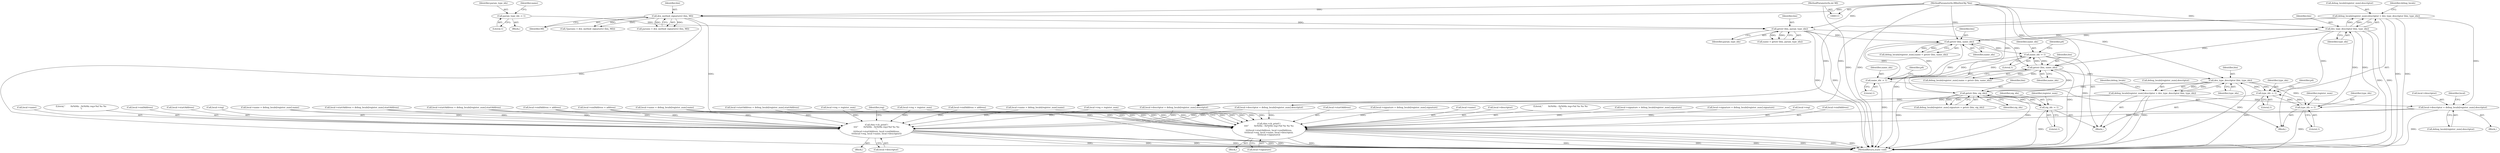digraph "0_radare2_252afb1cff9676f3ae1f341a28448bf2c8b6e308@array" {
"1000532" [label="(Call,local->descriptor = debug_locals[register_num].descriptor)"];
"1000586" [label="(Call,debug_locals[register_num].descriptor = dex_type_descriptor (bin, type_idx))"];
"1000592" [label="(Call,dex_type_descriptor (bin, type_idx))"];
"1000583" [label="(Call,getstr (bin, name_idx))"];
"1000784" [label="(Call,getstr (bin, sig_idx))"];
"1000768" [label="(Call,dex_type_descriptor (bin, type_idx))"];
"1000759" [label="(Call,getstr (bin, name_idx))"];
"1000338" [label="(Call,getstr (bin, param_type_idx))"];
"1000287" [label="(Call,dex_method_signature2 (bin, MI))"];
"1000113" [label="(MethodParameterIn,RBinDexObj *bin)"];
"1000115" [label="(MethodParameterIn,int MI)"];
"1000333" [label="(Call,param_type_idx -= 1)"];
"1000641" [label="(Call,name_idx -= 1)"];
"1000477" [label="(Call,name_idx -= 1)"];
"1000653" [label="(Call,type_idx -= 1)"];
"1000489" [label="(Call,type_idx -= 1)"];
"1000665" [label="(Call,sig_idx -= 1)"];
"1000762" [label="(Call,debug_locals[register_num].descriptor = dex_type_descriptor (bin, type_idx))"];
"1001079" [label="(Call,rbin->cb_printf (\n\t\t\t\t\"        0x%04x - 0x%04x reg=%d %s %s %s\n\",\n\t\t\t\tlocal->startAddress, local->endAddress,\n\t\t\t\tlocal->reg, local->name, local->descriptor,\n\t\t\t\tlocal->signature))"];
"1001101" [label="(Call,rbin->cb_printf (\n\t\t\t\t\"        0x%04x - 0x%04x reg=%d %s %s\n\",\n\t\t\t\tlocal->startAddress, local->endAddress,\n\t\t\t\tlocal->reg, local->name, local->descriptor))"];
"1000869" [label="(Call,local->reg = register_num)"];
"1000598" [label="(Identifier,debug_locals)"];
"1000478" [label="(Identifier,name_idx)"];
"1001112" [label="(Call,local->name)"];
"1000645" [label="(Identifier,p4)"];
"1000655" [label="(Literal,1)"];
"1000618" [label="(Block,)"];
"1000490" [label="(Identifier,type_idx)"];
"1000654" [label="(Identifier,type_idx)"];
"1001080" [label="(Literal,\"        0x%04x - 0x%04x reg=%d %s %s %s\n\")"];
"1000584" [label="(Identifier,bin)"];
"1000577" [label="(Call,debug_locals[register_num].name = getstr (bin, name_idx))"];
"1000717" [label="(Call,local->startAddress = debug_locals[register_num].startAddress)"];
"1000550" [label="(Call,local->signature = debug_locals[register_num].signature)"];
"1000304" [label="(Block,)"];
"1000699" [label="(Call,local->name = debug_locals[register_num].name)"];
"1001106" [label="(Call,local->endAddress)"];
"1000666" [label="(Identifier,sig_idx)"];
"1000587" [label="(Call,debug_locals[register_num].descriptor)"];
"1001115" [label="(Call,local->descriptor)"];
"1000508" [label="(Block,)"];
"1000726" [label="(Call,local->signature = debug_locals[register_num].signature)"];
"1000479" [label="(Literal,1)"];
"1000594" [label="(Identifier,type_idx)"];
"1000657" [label="(Identifier,p4)"];
"1000759" [label="(Call,getstr (bin, name_idx))"];
"1000340" [label="(Identifier,param_type_idx)"];
"1000288" [label="(Identifier,bin)"];
"1001087" [label="(Call,local->reg)"];
"1000532" [label="(Call,local->descriptor = debug_locals[register_num].descriptor)"];
"1000784" [label="(Call,getstr (bin, sig_idx))"];
"1000339" [label="(Identifier,bin)"];
"1000541" [label="(Call,local->startAddress = debug_locals[register_num].startAddress)"];
"1000536" [label="(Call,debug_locals[register_num].descriptor)"];
"1000761" [label="(Identifier,name_idx)"];
"1000569" [label="(Call,local->endAddress = address)"];
"1000523" [label="(Call,local->name = debug_locals[register_num].name)"];
"1001084" [label="(Call,local->endAddress)"];
"1000769" [label="(Identifier,bin)"];
"1000284" [label="(Call,!(params = dex_method_signature2 (bin, MI)))"];
"1001193" [label="(MethodReturn,static void)"];
"1000287" [label="(Call,dex_method_signature2 (bin, MI))"];
"1000770" [label="(Identifier,type_idx)"];
"1000643" [label="(Literal,1)"];
"1001078" [label="(Block,)"];
"1000846" [label="(Call,local->startAddress = debug_locals[register_num].startAddress)"];
"1000333" [label="(Call,param_type_idx -= 1)"];
"1000762" [label="(Call,debug_locals[register_num].descriptor = dex_type_descriptor (bin, type_idx))"];
"1000667" [label="(Literal,1)"];
"1000494" [label="(Identifier,register_num)"];
"1001102" [label="(Literal,\"        0x%04x - 0x%04x reg=%d %s %s\n\")"];
"1001120" [label="(Identifier,reg)"];
"1000115" [label="(MethodParameterIn,int MI)"];
"1000774" [label="(Identifier,debug_locals)"];
"1000753" [label="(Call,debug_locals[register_num].name = getstr (bin, name_idx))"];
"1000481" [label="(Identifier,p4)"];
"1000708" [label="(Call,local->descriptor = debug_locals[register_num].descriptor)"];
"1000786" [label="(Identifier,sig_idx)"];
"1000641" [label="(Call,name_idx -= 1)"];
"1000642" [label="(Identifier,name_idx)"];
"1000828" [label="(Call,local->name = debug_locals[register_num].name)"];
"1000338" [label="(Call,getstr (bin, param_type_idx))"];
"1000585" [label="(Identifier,name_idx)"];
"1000564" [label="(Call,local->reg = register_num)"];
"1001101" [label="(Call,rbin->cb_printf (\n\t\t\t\t\"        0x%04x - 0x%04x reg=%d %s %s\n\",\n\t\t\t\tlocal->startAddress, local->endAddress,\n\t\t\t\tlocal->reg, local->name, local->descriptor))"];
"1000583" [label="(Call,getstr (bin, name_idx))"];
"1000477" [label="(Call,name_idx -= 1)"];
"1000778" [label="(Call,debug_locals[register_num].signature = getstr (bin, sig_idx))"];
"1001081" [label="(Call,local->startAddress)"];
"1000855" [label="(Call,local->signature = debug_locals[register_num].signature)"];
"1000586" [label="(Call,debug_locals[register_num].descriptor = dex_type_descriptor (bin, type_idx))"];
"1000665" [label="(Call,sig_idx -= 1)"];
"1001100" [label="(Block,)"];
"1000592" [label="(Call,dex_type_descriptor (bin, type_idx))"];
"1000653" [label="(Call,type_idx -= 1)"];
"1000543" [label="(Identifier,local)"];
"1000491" [label="(Literal,1)"];
"1001096" [label="(Call,local->signature)"];
"1000768" [label="(Call,dex_type_descriptor (bin, type_idx))"];
"1001103" [label="(Call,local->startAddress)"];
"1001109" [label="(Call,local->reg)"];
"1000745" [label="(Call,local->endAddress = address)"];
"1000874" [label="(Call,local->endAddress = address)"];
"1000785" [label="(Identifier,bin)"];
"1000760" [label="(Identifier,bin)"];
"1000334" [label="(Identifier,param_type_idx)"];
"1001079" [label="(Call,rbin->cb_printf (\n\t\t\t\t\"        0x%04x - 0x%04x reg=%d %s %s %s\n\",\n\t\t\t\tlocal->startAddress, local->endAddress,\n\t\t\t\tlocal->reg, local->name, local->descriptor,\n\t\t\t\tlocal->signature))"];
"1000489" [label="(Call,type_idx -= 1)"];
"1001090" [label="(Call,local->name)"];
"1000670" [label="(Identifier,register_num)"];
"1000763" [label="(Call,debug_locals[register_num].descriptor)"];
"1000593" [label="(Identifier,bin)"];
"1000289" [label="(Identifier,MI)"];
"1000533" [label="(Call,local->descriptor)"];
"1000113" [label="(MethodParameterIn,RBinDexObj *bin)"];
"1001093" [label="(Call,local->descriptor)"];
"1000335" [label="(Literal,1)"];
"1000337" [label="(Identifier,name)"];
"1000285" [label="(Call,params = dex_method_signature2 (bin, MI))"];
"1000336" [label="(Call,name = getstr (bin, param_type_idx))"];
"1000837" [label="(Call,local->descriptor = debug_locals[register_num].descriptor)"];
"1000740" [label="(Call,local->reg = register_num)"];
"1000455" [label="(Block,)"];
"1000532" -> "1000508"  [label="AST: "];
"1000532" -> "1000536"  [label="CFG: "];
"1000533" -> "1000532"  [label="AST: "];
"1000536" -> "1000532"  [label="AST: "];
"1000543" -> "1000532"  [label="CFG: "];
"1000532" -> "1001193"  [label="DDG: "];
"1000586" -> "1000532"  [label="DDG: "];
"1000762" -> "1000532"  [label="DDG: "];
"1000532" -> "1001079"  [label="DDG: "];
"1000532" -> "1001101"  [label="DDG: "];
"1000586" -> "1000455"  [label="AST: "];
"1000586" -> "1000592"  [label="CFG: "];
"1000587" -> "1000586"  [label="AST: "];
"1000592" -> "1000586"  [label="AST: "];
"1000598" -> "1000586"  [label="CFG: "];
"1000586" -> "1001193"  [label="DDG: "];
"1000586" -> "1001193"  [label="DDG: "];
"1000592" -> "1000586"  [label="DDG: "];
"1000592" -> "1000586"  [label="DDG: "];
"1000586" -> "1000708"  [label="DDG: "];
"1000586" -> "1000837"  [label="DDG: "];
"1000592" -> "1000594"  [label="CFG: "];
"1000593" -> "1000592"  [label="AST: "];
"1000594" -> "1000592"  [label="AST: "];
"1000592" -> "1001193"  [label="DDG: "];
"1000592" -> "1001193"  [label="DDG: "];
"1000592" -> "1000489"  [label="DDG: "];
"1000592" -> "1000583"  [label="DDG: "];
"1000583" -> "1000592"  [label="DDG: "];
"1000113" -> "1000592"  [label="DDG: "];
"1000489" -> "1000592"  [label="DDG: "];
"1000592" -> "1000653"  [label="DDG: "];
"1000592" -> "1000759"  [label="DDG: "];
"1000583" -> "1000577"  [label="AST: "];
"1000583" -> "1000585"  [label="CFG: "];
"1000584" -> "1000583"  [label="AST: "];
"1000585" -> "1000583"  [label="AST: "];
"1000577" -> "1000583"  [label="CFG: "];
"1000583" -> "1001193"  [label="DDG: "];
"1000583" -> "1000477"  [label="DDG: "];
"1000583" -> "1000577"  [label="DDG: "];
"1000583" -> "1000577"  [label="DDG: "];
"1000784" -> "1000583"  [label="DDG: "];
"1000338" -> "1000583"  [label="DDG: "];
"1000113" -> "1000583"  [label="DDG: "];
"1000477" -> "1000583"  [label="DDG: "];
"1000583" -> "1000641"  [label="DDG: "];
"1000784" -> "1000778"  [label="AST: "];
"1000784" -> "1000786"  [label="CFG: "];
"1000785" -> "1000784"  [label="AST: "];
"1000786" -> "1000784"  [label="AST: "];
"1000778" -> "1000784"  [label="CFG: "];
"1000784" -> "1001193"  [label="DDG: "];
"1000784" -> "1001193"  [label="DDG: "];
"1000784" -> "1000665"  [label="DDG: "];
"1000784" -> "1000759"  [label="DDG: "];
"1000784" -> "1000778"  [label="DDG: "];
"1000784" -> "1000778"  [label="DDG: "];
"1000768" -> "1000784"  [label="DDG: "];
"1000113" -> "1000784"  [label="DDG: "];
"1000665" -> "1000784"  [label="DDG: "];
"1000768" -> "1000762"  [label="AST: "];
"1000768" -> "1000770"  [label="CFG: "];
"1000769" -> "1000768"  [label="AST: "];
"1000770" -> "1000768"  [label="AST: "];
"1000762" -> "1000768"  [label="CFG: "];
"1000768" -> "1001193"  [label="DDG: "];
"1000768" -> "1000489"  [label="DDG: "];
"1000768" -> "1000653"  [label="DDG: "];
"1000768" -> "1000762"  [label="DDG: "];
"1000768" -> "1000762"  [label="DDG: "];
"1000759" -> "1000768"  [label="DDG: "];
"1000113" -> "1000768"  [label="DDG: "];
"1000653" -> "1000768"  [label="DDG: "];
"1000759" -> "1000753"  [label="AST: "];
"1000759" -> "1000761"  [label="CFG: "];
"1000760" -> "1000759"  [label="AST: "];
"1000761" -> "1000759"  [label="AST: "];
"1000753" -> "1000759"  [label="CFG: "];
"1000759" -> "1001193"  [label="DDG: "];
"1000759" -> "1000477"  [label="DDG: "];
"1000759" -> "1000641"  [label="DDG: "];
"1000759" -> "1000753"  [label="DDG: "];
"1000759" -> "1000753"  [label="DDG: "];
"1000338" -> "1000759"  [label="DDG: "];
"1000113" -> "1000759"  [label="DDG: "];
"1000641" -> "1000759"  [label="DDG: "];
"1000338" -> "1000336"  [label="AST: "];
"1000338" -> "1000340"  [label="CFG: "];
"1000339" -> "1000338"  [label="AST: "];
"1000340" -> "1000338"  [label="AST: "];
"1000336" -> "1000338"  [label="CFG: "];
"1000338" -> "1001193"  [label="DDG: "];
"1000338" -> "1001193"  [label="DDG: "];
"1000338" -> "1000336"  [label="DDG: "];
"1000338" -> "1000336"  [label="DDG: "];
"1000287" -> "1000338"  [label="DDG: "];
"1000113" -> "1000338"  [label="DDG: "];
"1000333" -> "1000338"  [label="DDG: "];
"1000287" -> "1000285"  [label="AST: "];
"1000287" -> "1000289"  [label="CFG: "];
"1000288" -> "1000287"  [label="AST: "];
"1000289" -> "1000287"  [label="AST: "];
"1000285" -> "1000287"  [label="CFG: "];
"1000287" -> "1001193"  [label="DDG: "];
"1000287" -> "1001193"  [label="DDG: "];
"1000287" -> "1000284"  [label="DDG: "];
"1000287" -> "1000284"  [label="DDG: "];
"1000287" -> "1000285"  [label="DDG: "];
"1000287" -> "1000285"  [label="DDG: "];
"1000113" -> "1000287"  [label="DDG: "];
"1000115" -> "1000287"  [label="DDG: "];
"1000113" -> "1000111"  [label="AST: "];
"1000113" -> "1001193"  [label="DDG: "];
"1000115" -> "1000111"  [label="AST: "];
"1000115" -> "1001193"  [label="DDG: "];
"1000333" -> "1000304"  [label="AST: "];
"1000333" -> "1000335"  [label="CFG: "];
"1000334" -> "1000333"  [label="AST: "];
"1000335" -> "1000333"  [label="AST: "];
"1000337" -> "1000333"  [label="CFG: "];
"1000641" -> "1000618"  [label="AST: "];
"1000641" -> "1000643"  [label="CFG: "];
"1000642" -> "1000641"  [label="AST: "];
"1000643" -> "1000641"  [label="AST: "];
"1000645" -> "1000641"  [label="CFG: "];
"1000641" -> "1001193"  [label="DDG: "];
"1000641" -> "1000477"  [label="DDG: "];
"1000477" -> "1000641"  [label="DDG: "];
"1000477" -> "1000455"  [label="AST: "];
"1000477" -> "1000479"  [label="CFG: "];
"1000478" -> "1000477"  [label="AST: "];
"1000479" -> "1000477"  [label="AST: "];
"1000481" -> "1000477"  [label="CFG: "];
"1000477" -> "1001193"  [label="DDG: "];
"1000653" -> "1000618"  [label="AST: "];
"1000653" -> "1000655"  [label="CFG: "];
"1000654" -> "1000653"  [label="AST: "];
"1000655" -> "1000653"  [label="AST: "];
"1000657" -> "1000653"  [label="CFG: "];
"1000653" -> "1001193"  [label="DDG: "];
"1000653" -> "1000489"  [label="DDG: "];
"1000489" -> "1000653"  [label="DDG: "];
"1000489" -> "1000455"  [label="AST: "];
"1000489" -> "1000491"  [label="CFG: "];
"1000490" -> "1000489"  [label="AST: "];
"1000491" -> "1000489"  [label="AST: "];
"1000494" -> "1000489"  [label="CFG: "];
"1000489" -> "1001193"  [label="DDG: "];
"1000665" -> "1000618"  [label="AST: "];
"1000665" -> "1000667"  [label="CFG: "];
"1000666" -> "1000665"  [label="AST: "];
"1000667" -> "1000665"  [label="AST: "];
"1000670" -> "1000665"  [label="CFG: "];
"1000665" -> "1001193"  [label="DDG: "];
"1000762" -> "1000618"  [label="AST: "];
"1000763" -> "1000762"  [label="AST: "];
"1000774" -> "1000762"  [label="CFG: "];
"1000762" -> "1001193"  [label="DDG: "];
"1000762" -> "1001193"  [label="DDG: "];
"1000762" -> "1000708"  [label="DDG: "];
"1000762" -> "1000837"  [label="DDG: "];
"1001079" -> "1001078"  [label="AST: "];
"1001079" -> "1001096"  [label="CFG: "];
"1001080" -> "1001079"  [label="AST: "];
"1001081" -> "1001079"  [label="AST: "];
"1001084" -> "1001079"  [label="AST: "];
"1001087" -> "1001079"  [label="AST: "];
"1001090" -> "1001079"  [label="AST: "];
"1001093" -> "1001079"  [label="AST: "];
"1001096" -> "1001079"  [label="AST: "];
"1001120" -> "1001079"  [label="CFG: "];
"1001079" -> "1001193"  [label="DDG: "];
"1001079" -> "1001193"  [label="DDG: "];
"1001079" -> "1001193"  [label="DDG: "];
"1001079" -> "1001193"  [label="DDG: "];
"1001079" -> "1001193"  [label="DDG: "];
"1001079" -> "1001193"  [label="DDG: "];
"1001079" -> "1001193"  [label="DDG: "];
"1000541" -> "1001079"  [label="DDG: "];
"1000717" -> "1001079"  [label="DDG: "];
"1000846" -> "1001079"  [label="DDG: "];
"1000745" -> "1001079"  [label="DDG: "];
"1000569" -> "1001079"  [label="DDG: "];
"1000874" -> "1001079"  [label="DDG: "];
"1000869" -> "1001079"  [label="DDG: "];
"1000564" -> "1001079"  [label="DDG: "];
"1000740" -> "1001079"  [label="DDG: "];
"1000699" -> "1001079"  [label="DDG: "];
"1000828" -> "1001079"  [label="DDG: "];
"1000523" -> "1001079"  [label="DDG: "];
"1000708" -> "1001079"  [label="DDG: "];
"1000837" -> "1001079"  [label="DDG: "];
"1000726" -> "1001079"  [label="DDG: "];
"1000550" -> "1001079"  [label="DDG: "];
"1000855" -> "1001079"  [label="DDG: "];
"1001101" -> "1001100"  [label="AST: "];
"1001101" -> "1001115"  [label="CFG: "];
"1001102" -> "1001101"  [label="AST: "];
"1001103" -> "1001101"  [label="AST: "];
"1001106" -> "1001101"  [label="AST: "];
"1001109" -> "1001101"  [label="AST: "];
"1001112" -> "1001101"  [label="AST: "];
"1001115" -> "1001101"  [label="AST: "];
"1001120" -> "1001101"  [label="CFG: "];
"1001101" -> "1001193"  [label="DDG: "];
"1001101" -> "1001193"  [label="DDG: "];
"1001101" -> "1001193"  [label="DDG: "];
"1001101" -> "1001193"  [label="DDG: "];
"1001101" -> "1001193"  [label="DDG: "];
"1001101" -> "1001193"  [label="DDG: "];
"1000541" -> "1001101"  [label="DDG: "];
"1000717" -> "1001101"  [label="DDG: "];
"1000846" -> "1001101"  [label="DDG: "];
"1000745" -> "1001101"  [label="DDG: "];
"1000569" -> "1001101"  [label="DDG: "];
"1000874" -> "1001101"  [label="DDG: "];
"1000869" -> "1001101"  [label="DDG: "];
"1000564" -> "1001101"  [label="DDG: "];
"1000740" -> "1001101"  [label="DDG: "];
"1000699" -> "1001101"  [label="DDG: "];
"1000828" -> "1001101"  [label="DDG: "];
"1000523" -> "1001101"  [label="DDG: "];
"1000708" -> "1001101"  [label="DDG: "];
"1000837" -> "1001101"  [label="DDG: "];
}
